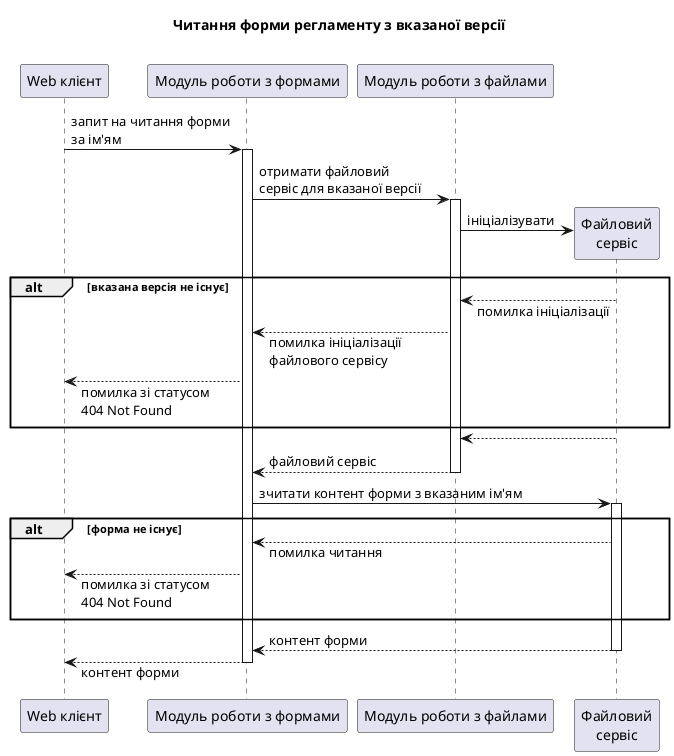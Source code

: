 @startuml
participant "Web клієнт" as client order 1
participant "Модуль роботи з формами" as formModule order 2
participant "Модуль роботи з файлами" as fileModule order 3
participant "Файловий\nсервіс" as fileService order 4

skinparam responseMessageBelowArrow true

title Читання форми регламенту з вказаної версії

client -> formModule: запит на читання форми\nза ім'ям
activate formModule

  formModule -> fileModule: отримати файловий\nсервіс для вказаної версії
  activate fileModule
    create fileService
    fileModule -> fileService: ініціалізувати
    alt вказана версія не існує
      fileModule <-- fileService: помилка ініціалізації
      formModule <-- fileModule: помилка ініціалізації\nфайлового сервісу
      client <-- formModule: помилка зі статусом\n404 Not Found
    end
    fileModule <-- fileService
    return файловий сервіс
  deactivate fileModule

  formModule -> fileService: зчитати контент форми з вказаним ім'ям
  activate fileService
    alt форма не існує
      formModule <-- fileService: помилка читання
      client <-- formModule: помилка зі статусом\n404 Not Found
    end
    return контент форми
  deactivate fileService

  client <-- formModule: контент форми
deactivate formModule
@enduml